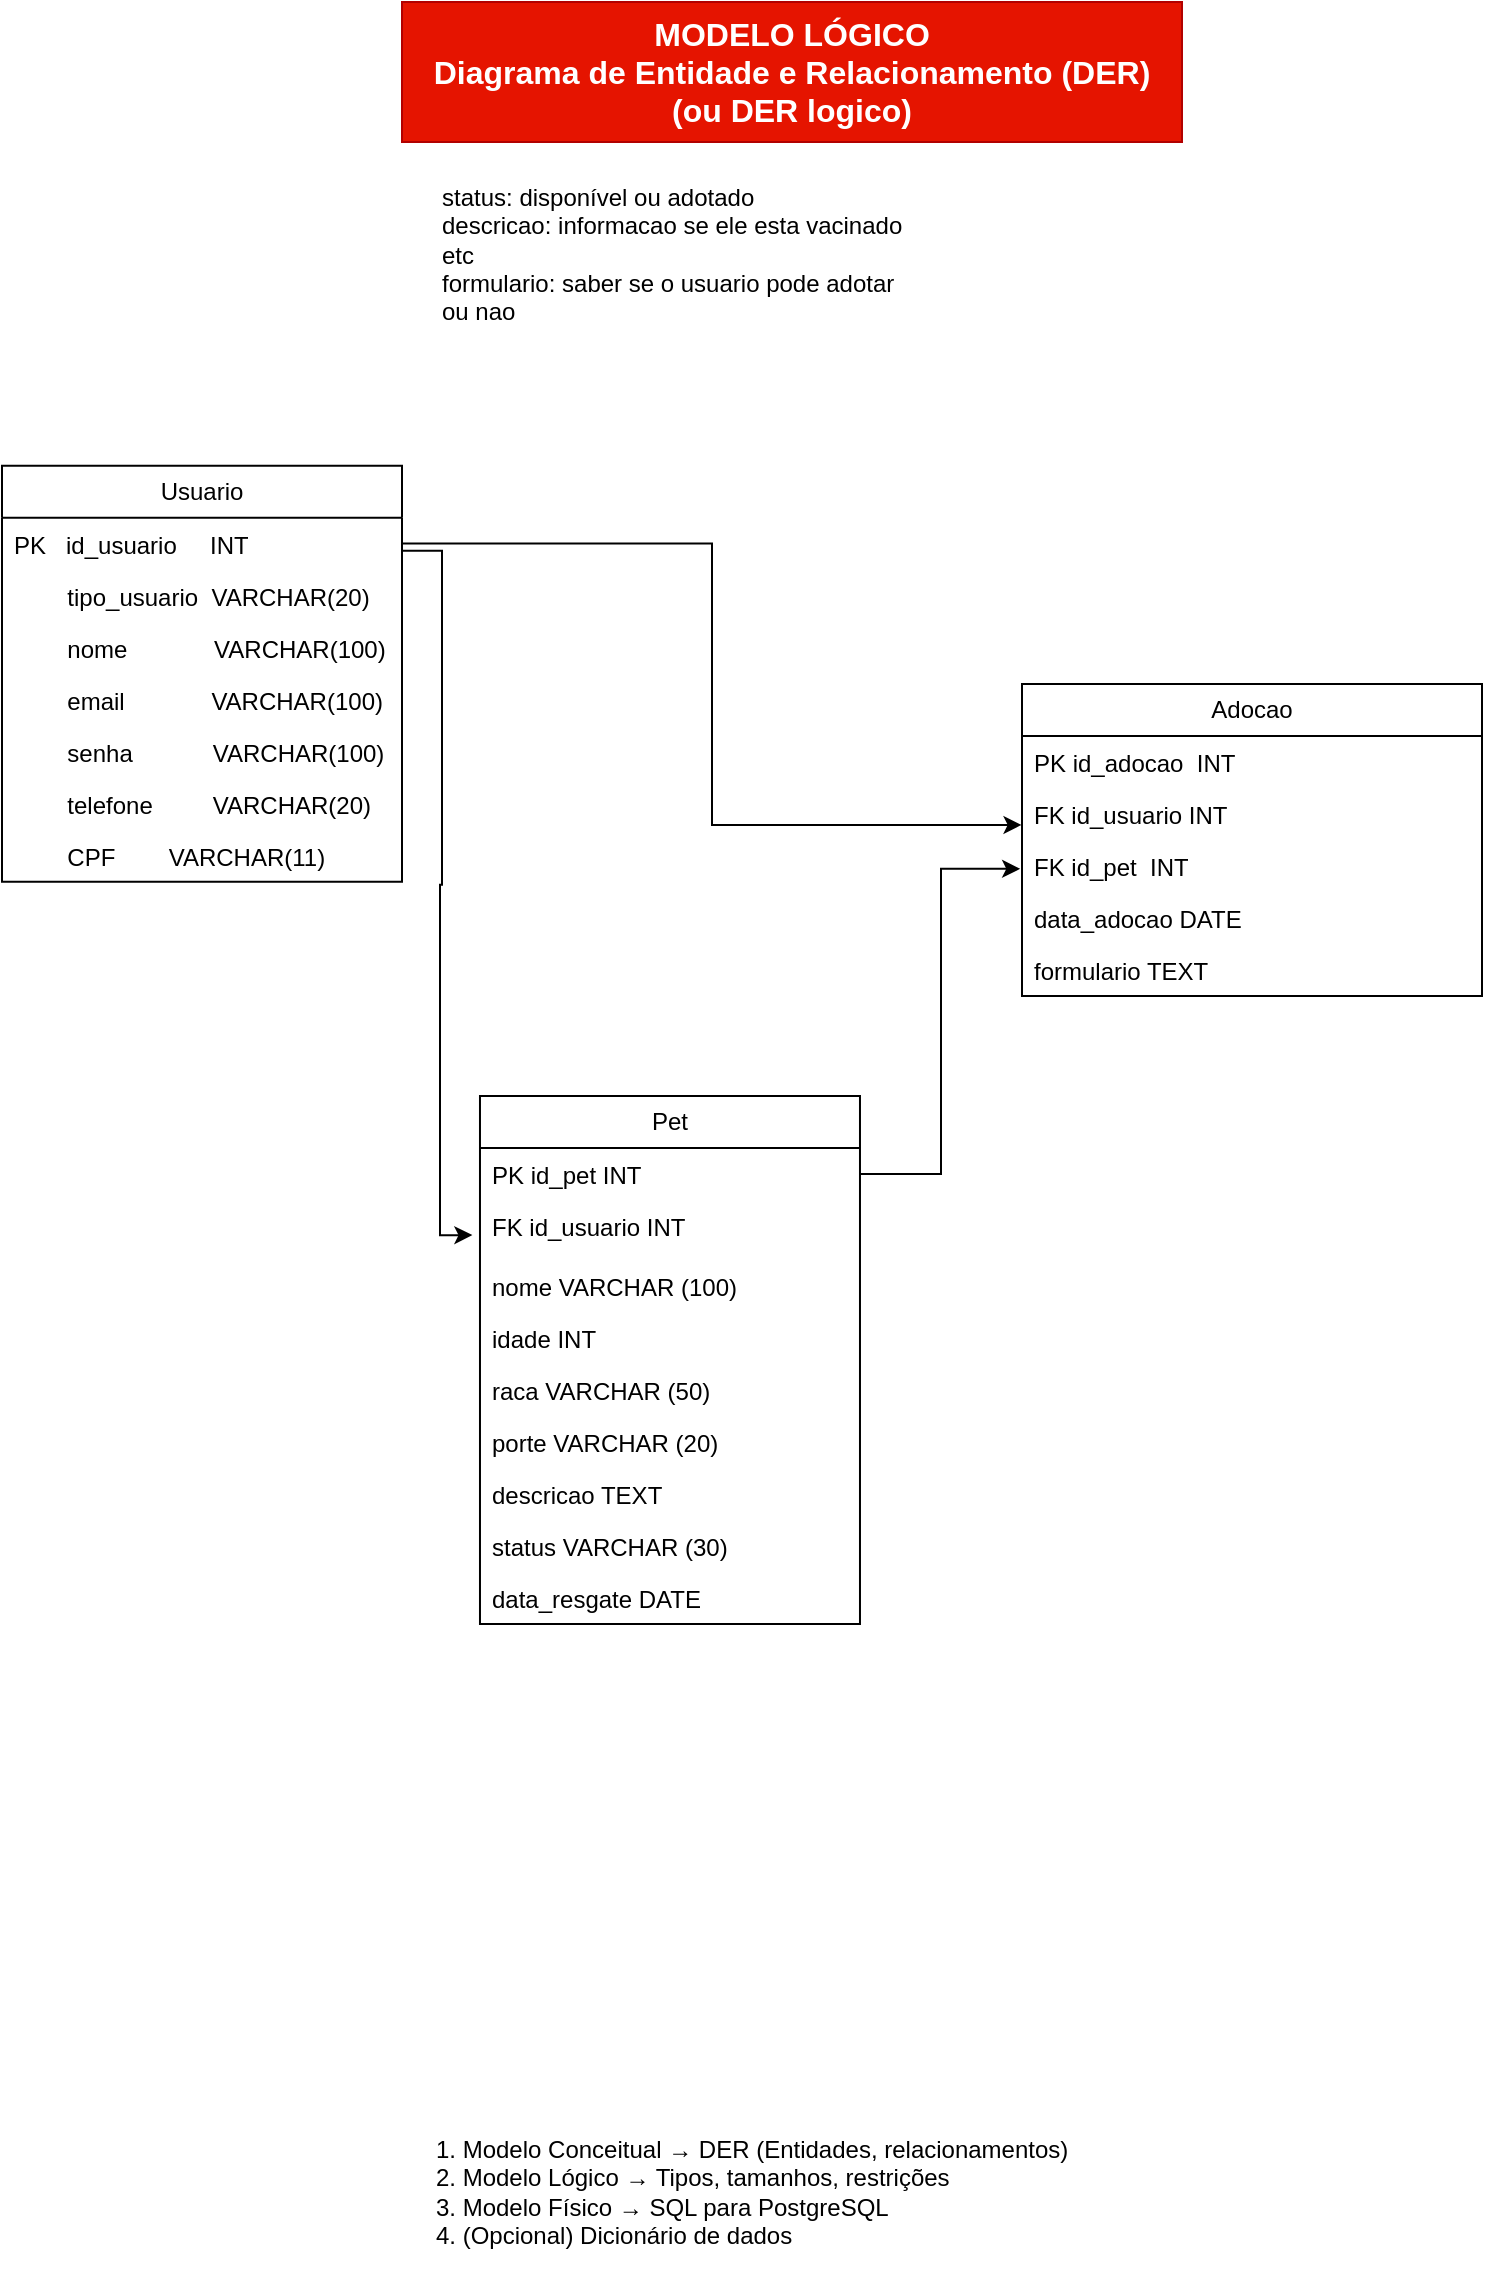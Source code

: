 <mxfile version="27.0.4">
  <diagram name="Página-1" id="zIlETcJBHaH9q-2clFhD">
    <mxGraphModel grid="1" page="1" gridSize="10" guides="1" tooltips="1" connect="1" arrows="1" fold="1" pageScale="1" pageWidth="827" pageHeight="1169" math="0" shadow="0">
      <root>
        <mxCell id="0" />
        <mxCell id="1" parent="0" />
        <mxCell id="t1y3tKniLhQ201yWwBmI-1" value="Usuario" style="swimlane;fontStyle=0;childLayout=stackLayout;horizontal=1;startSize=26;fillColor=none;horizontalStack=0;resizeParent=1;resizeParentMax=0;resizeLast=0;collapsible=1;marginBottom=0;whiteSpace=wrap;html=1;" vertex="1" parent="1">
          <mxGeometry x="-800" y="-918.18" width="200" height="208" as="geometry" />
        </mxCell>
        <mxCell id="t1y3tKniLhQ201yWwBmI-2" value="PK&amp;nbsp; &amp;nbsp;id_usuario&amp;nbsp; &amp;nbsp; &amp;nbsp;INT" style="text;strokeColor=none;fillColor=none;align=left;verticalAlign=top;spacingLeft=4;spacingRight=4;overflow=hidden;rotatable=0;points=[[0,0.5],[1,0.5]];portConstraint=eastwest;whiteSpace=wrap;html=1;" vertex="1" parent="t1y3tKniLhQ201yWwBmI-1">
          <mxGeometry y="26" width="200" height="26" as="geometry" />
        </mxCell>
        <mxCell id="t1y3tKniLhQ201yWwBmI-3" value="&amp;nbsp; &amp;nbsp; &amp;nbsp; &amp;nbsp; tipo_usuario&amp;nbsp; VARCHAR(20)" style="text;strokeColor=none;fillColor=none;align=left;verticalAlign=top;spacingLeft=4;spacingRight=4;overflow=hidden;rotatable=0;points=[[0,0.5],[1,0.5]];portConstraint=eastwest;whiteSpace=wrap;html=1;" vertex="1" parent="t1y3tKniLhQ201yWwBmI-1">
          <mxGeometry y="52" width="200" height="26" as="geometry" />
        </mxCell>
        <mxCell id="t1y3tKniLhQ201yWwBmI-4" value="&amp;nbsp; &amp;nbsp; &amp;nbsp; &amp;nbsp; nome&amp;nbsp; &amp;nbsp; &amp;nbsp; &amp;nbsp; &amp;nbsp; &amp;nbsp; &amp;nbsp;VARCHAR(100)" style="text;strokeColor=none;fillColor=none;align=left;verticalAlign=top;spacingLeft=4;spacingRight=4;overflow=hidden;rotatable=0;points=[[0,0.5],[1,0.5]];portConstraint=eastwest;whiteSpace=wrap;html=1;" vertex="1" parent="t1y3tKniLhQ201yWwBmI-1">
          <mxGeometry y="78" width="200" height="26" as="geometry" />
        </mxCell>
        <mxCell id="t1y3tKniLhQ201yWwBmI-5" value="&amp;nbsp; &amp;nbsp; &amp;nbsp; &amp;nbsp; email&amp;nbsp; &amp;nbsp; &amp;nbsp; &amp;nbsp; &amp;nbsp; &amp;nbsp; &amp;nbsp;VARCHAR(100)" style="text;strokeColor=none;fillColor=none;align=left;verticalAlign=top;spacingLeft=4;spacingRight=4;overflow=hidden;rotatable=0;points=[[0,0.5],[1,0.5]];portConstraint=eastwest;whiteSpace=wrap;html=1;" vertex="1" parent="t1y3tKniLhQ201yWwBmI-1">
          <mxGeometry y="104" width="200" height="26" as="geometry" />
        </mxCell>
        <mxCell id="t1y3tKniLhQ201yWwBmI-6" value="&amp;nbsp; &amp;nbsp; &amp;nbsp; &amp;nbsp; senha&amp;nbsp; &amp;nbsp; &amp;nbsp; &amp;nbsp; &amp;nbsp; &amp;nbsp; VARCHAR(100)" style="text;strokeColor=none;fillColor=none;align=left;verticalAlign=top;spacingLeft=4;spacingRight=4;overflow=hidden;rotatable=0;points=[[0,0.5],[1,0.5]];portConstraint=eastwest;whiteSpace=wrap;html=1;" vertex="1" parent="t1y3tKniLhQ201yWwBmI-1">
          <mxGeometry y="130" width="200" height="26" as="geometry" />
        </mxCell>
        <mxCell id="t1y3tKniLhQ201yWwBmI-7" value="&amp;nbsp; &amp;nbsp; &amp;nbsp; &amp;nbsp; telefone&amp;nbsp; &amp;nbsp; &amp;nbsp; &amp;nbsp; &amp;nbsp;VARCHAR(20)" style="text;strokeColor=none;fillColor=none;align=left;verticalAlign=top;spacingLeft=4;spacingRight=4;overflow=hidden;rotatable=0;points=[[0,0.5],[1,0.5]];portConstraint=eastwest;whiteSpace=wrap;html=1;" vertex="1" parent="t1y3tKniLhQ201yWwBmI-1">
          <mxGeometry y="156" width="200" height="26" as="geometry" />
        </mxCell>
        <mxCell id="t1y3tKniLhQ201yWwBmI-30" value="&amp;nbsp; &amp;nbsp; &amp;nbsp; &amp;nbsp; CPF&amp;nbsp; &amp;nbsp; &amp;nbsp; &amp;nbsp; VARCHAR(11)" style="text;strokeColor=none;fillColor=none;align=left;verticalAlign=top;spacingLeft=4;spacingRight=4;overflow=hidden;rotatable=0;points=[[0,0.5],[1,0.5]];portConstraint=eastwest;whiteSpace=wrap;html=1;" vertex="1" parent="t1y3tKniLhQ201yWwBmI-1">
          <mxGeometry y="182" width="200" height="26" as="geometry" />
        </mxCell>
        <mxCell id="t1y3tKniLhQ201yWwBmI-8" value="Pet" style="swimlane;fontStyle=0;childLayout=stackLayout;horizontal=1;startSize=26;fillColor=none;horizontalStack=0;resizeParent=1;resizeParentMax=0;resizeLast=0;collapsible=1;marginBottom=0;whiteSpace=wrap;html=1;" vertex="1" parent="1">
          <mxGeometry x="-561.01" y="-603" width="190" height="264" as="geometry" />
        </mxCell>
        <mxCell id="t1y3tKniLhQ201yWwBmI-9" value="PK id_pet INT" style="text;strokeColor=none;fillColor=none;align=left;verticalAlign=top;spacingLeft=4;spacingRight=4;overflow=hidden;rotatable=0;points=[[0,0.5],[1,0.5]];portConstraint=eastwest;whiteSpace=wrap;html=1;" vertex="1" parent="t1y3tKniLhQ201yWwBmI-8">
          <mxGeometry y="26" width="190" height="26" as="geometry" />
        </mxCell>
        <mxCell id="t1y3tKniLhQ201yWwBmI-10" value="&lt;div&gt;&lt;span style=&quot;background-color: transparent; color: light-dark(rgb(0, 0, 0), rgb(255, 255, 255));&quot;&gt;FK id_usuario INT&lt;/span&gt;&lt;/div&gt;" style="text;strokeColor=none;fillColor=none;align=left;verticalAlign=top;spacingLeft=4;spacingRight=4;overflow=hidden;rotatable=0;points=[[0,0.5],[1,0.5]];portConstraint=eastwest;whiteSpace=wrap;html=1;" vertex="1" parent="t1y3tKniLhQ201yWwBmI-8">
          <mxGeometry y="52" width="190" height="30" as="geometry" />
        </mxCell>
        <mxCell id="t1y3tKniLhQ201yWwBmI-11" value="&lt;div&gt;nome VARCHAR (100)&lt;/div&gt;" style="text;strokeColor=none;fillColor=none;align=left;verticalAlign=top;spacingLeft=4;spacingRight=4;overflow=hidden;rotatable=0;points=[[0,0.5],[1,0.5]];portConstraint=eastwest;whiteSpace=wrap;html=1;" vertex="1" parent="t1y3tKniLhQ201yWwBmI-8">
          <mxGeometry y="82" width="190" height="26" as="geometry" />
        </mxCell>
        <mxCell id="t1y3tKniLhQ201yWwBmI-12" value="idade INT" style="text;strokeColor=none;fillColor=none;align=left;verticalAlign=top;spacingLeft=4;spacingRight=4;overflow=hidden;rotatable=0;points=[[0,0.5],[1,0.5]];portConstraint=eastwest;whiteSpace=wrap;html=1;" vertex="1" parent="t1y3tKniLhQ201yWwBmI-8">
          <mxGeometry y="108" width="190" height="26" as="geometry" />
        </mxCell>
        <mxCell id="t1y3tKniLhQ201yWwBmI-13" value="&lt;div&gt;raca VARCHAR (50)&lt;/div&gt;" style="text;strokeColor=none;fillColor=none;align=left;verticalAlign=top;spacingLeft=4;spacingRight=4;overflow=hidden;rotatable=0;points=[[0,0.5],[1,0.5]];portConstraint=eastwest;whiteSpace=wrap;html=1;" vertex="1" parent="t1y3tKniLhQ201yWwBmI-8">
          <mxGeometry y="134" width="190" height="26" as="geometry" />
        </mxCell>
        <mxCell id="t1y3tKniLhQ201yWwBmI-14" value="&lt;div&gt;porte VARCHAR (20)&lt;/div&gt;" style="text;strokeColor=none;fillColor=none;align=left;verticalAlign=top;spacingLeft=4;spacingRight=4;overflow=hidden;rotatable=0;points=[[0,0.5],[1,0.5]];portConstraint=eastwest;whiteSpace=wrap;html=1;" vertex="1" parent="t1y3tKniLhQ201yWwBmI-8">
          <mxGeometry y="160" width="190" height="26" as="geometry" />
        </mxCell>
        <mxCell id="t1y3tKniLhQ201yWwBmI-15" value="&lt;div&gt;descricao TEXT&lt;/div&gt;" style="text;strokeColor=none;fillColor=none;align=left;verticalAlign=top;spacingLeft=4;spacingRight=4;overflow=hidden;rotatable=0;points=[[0,0.5],[1,0.5]];portConstraint=eastwest;whiteSpace=wrap;html=1;" vertex="1" parent="t1y3tKniLhQ201yWwBmI-8">
          <mxGeometry y="186" width="190" height="26" as="geometry" />
        </mxCell>
        <mxCell id="t1y3tKniLhQ201yWwBmI-16" value="&lt;div&gt;status VARCHAR (30)&lt;/div&gt;" style="text;strokeColor=none;fillColor=none;align=left;verticalAlign=top;spacingLeft=4;spacingRight=4;overflow=hidden;rotatable=0;points=[[0,0.5],[1,0.5]];portConstraint=eastwest;whiteSpace=wrap;html=1;" vertex="1" parent="t1y3tKniLhQ201yWwBmI-8">
          <mxGeometry y="212" width="190" height="26" as="geometry" />
        </mxCell>
        <mxCell id="t1y3tKniLhQ201yWwBmI-17" value="data_resgate DATE" style="text;strokeColor=none;fillColor=none;align=left;verticalAlign=top;spacingLeft=4;spacingRight=4;overflow=hidden;rotatable=0;points=[[0,0.5],[1,0.5]];portConstraint=eastwest;whiteSpace=wrap;html=1;" vertex="1" parent="t1y3tKniLhQ201yWwBmI-8">
          <mxGeometry y="238" width="190" height="26" as="geometry" />
        </mxCell>
        <mxCell id="t1y3tKniLhQ201yWwBmI-18" value="1. Modelo Conceitual → DER (Entidades, relacionamentos)&#xa;2. Modelo Lógico → Tipos, tamanhos, restrições&#xa;3. Modelo Físico → SQL para PostgreSQL&#xa;4. (Opcional) Dicionário de dados" style="text;whiteSpace=wrap;" vertex="1" parent="1">
          <mxGeometry x="-585" y="-90" width="350" height="80" as="geometry" />
        </mxCell>
        <mxCell id="t1y3tKniLhQ201yWwBmI-19" value="Adocao" style="swimlane;fontStyle=0;childLayout=stackLayout;horizontal=1;startSize=26;fillColor=none;horizontalStack=0;resizeParent=1;resizeParentMax=0;resizeLast=0;collapsible=1;marginBottom=0;whiteSpace=wrap;html=1;" vertex="1" parent="1">
          <mxGeometry x="-290" y="-809" width="230" height="156" as="geometry" />
        </mxCell>
        <mxCell id="t1y3tKniLhQ201yWwBmI-20" value="PK id_adocao&amp;nbsp; INT" style="text;strokeColor=none;fillColor=none;align=left;verticalAlign=top;spacingLeft=4;spacingRight=4;overflow=hidden;rotatable=0;points=[[0,0.5],[1,0.5]];portConstraint=eastwest;whiteSpace=wrap;html=1;" vertex="1" parent="t1y3tKniLhQ201yWwBmI-19">
          <mxGeometry y="26" width="230" height="26" as="geometry" />
        </mxCell>
        <mxCell id="t1y3tKniLhQ201yWwBmI-21" value="FK id_usuario INT" style="text;strokeColor=none;fillColor=none;align=left;verticalAlign=top;spacingLeft=4;spacingRight=4;overflow=hidden;rotatable=0;points=[[0,0.5],[1,0.5]];portConstraint=eastwest;whiteSpace=wrap;html=1;" vertex="1" parent="t1y3tKniLhQ201yWwBmI-19">
          <mxGeometry y="52" width="230" height="26" as="geometry" />
        </mxCell>
        <mxCell id="t1y3tKniLhQ201yWwBmI-22" value="FK id_pet&amp;nbsp; INT" style="text;strokeColor=none;fillColor=none;align=left;verticalAlign=top;spacingLeft=4;spacingRight=4;overflow=hidden;rotatable=0;points=[[0,0.5],[1,0.5]];portConstraint=eastwest;whiteSpace=wrap;html=1;" vertex="1" parent="t1y3tKniLhQ201yWwBmI-19">
          <mxGeometry y="78" width="230" height="26" as="geometry" />
        </mxCell>
        <mxCell id="t1y3tKniLhQ201yWwBmI-23" value="&lt;div&gt;data_adocao DATE&lt;/div&gt;" style="text;strokeColor=none;fillColor=none;align=left;verticalAlign=top;spacingLeft=4;spacingRight=4;overflow=hidden;rotatable=0;points=[[0,0.5],[1,0.5]];portConstraint=eastwest;whiteSpace=wrap;html=1;" vertex="1" parent="t1y3tKniLhQ201yWwBmI-19">
          <mxGeometry y="104" width="230" height="26" as="geometry" />
        </mxCell>
        <mxCell id="t1y3tKniLhQ201yWwBmI-24" value="formulario TEXT" style="text;strokeColor=none;fillColor=none;align=left;verticalAlign=top;spacingLeft=4;spacingRight=4;overflow=hidden;rotatable=0;points=[[0,0.5],[1,0.5]];portConstraint=eastwest;whiteSpace=wrap;html=1;" vertex="1" parent="t1y3tKniLhQ201yWwBmI-19">
          <mxGeometry y="130" width="230" height="26" as="geometry" />
        </mxCell>
        <mxCell id="t1y3tKniLhQ201yWwBmI-25" value="MODELO LÓGICO&#xa;Diagrama de Entidade e Relacionamento (DER)&#xa;(ou DER logico)" style="text;whiteSpace=wrap;fontStyle=1;labelBackgroundColor=light-dark(default, #fd0d0d);fillColor=#e51400;fontColor=#ffffff;strokeColor=#B20000;align=center;fontSize=16;" vertex="1" parent="1">
          <mxGeometry x="-600" y="-1150" width="390" height="70" as="geometry" />
        </mxCell>
        <mxCell id="t1y3tKniLhQ201yWwBmI-26" style="edgeStyle=orthogonalEdgeStyle;rounded=0;orthogonalLoop=1;jettySize=auto;html=1;entryX=-0.001;entryY=0.71;entryDx=0;entryDy=0;entryPerimeter=0;" edge="1" parent="1" source="t1y3tKniLhQ201yWwBmI-2" target="t1y3tKniLhQ201yWwBmI-21">
          <mxGeometry relative="1" as="geometry">
            <mxPoint x="-540" y="-853" as="targetPoint" />
          </mxGeometry>
        </mxCell>
        <mxCell id="t1y3tKniLhQ201yWwBmI-27" style="edgeStyle=orthogonalEdgeStyle;rounded=0;orthogonalLoop=1;jettySize=auto;html=1;entryX=-0.004;entryY=0.555;entryDx=0;entryDy=0;entryPerimeter=0;" edge="1" parent="1" source="t1y3tKniLhQ201yWwBmI-9" target="t1y3tKniLhQ201yWwBmI-22">
          <mxGeometry relative="1" as="geometry" />
        </mxCell>
        <mxCell id="t1y3tKniLhQ201yWwBmI-28" style="edgeStyle=orthogonalEdgeStyle;rounded=0;orthogonalLoop=1;jettySize=auto;html=1;entryX=-0.02;entryY=0.585;entryDx=0;entryDy=0;entryPerimeter=0;exitX=0.998;exitY=0.638;exitDx=0;exitDy=0;exitPerimeter=0;" edge="1" parent="1" source="t1y3tKniLhQ201yWwBmI-2" target="t1y3tKniLhQ201yWwBmI-10">
          <mxGeometry relative="1" as="geometry" />
        </mxCell>
        <mxCell id="t1y3tKniLhQ201yWwBmI-29" value="&lt;br&gt;&lt;table data-start=&quot;723&quot; data-end=&quot;1460&quot; class=&quot;w-fit min-w-(--thread-content-width)&quot; style=&quot;text-wrap-mode: nowrap;&quot;&gt;&lt;tbody data-start=&quot;856&quot; data-end=&quot;1460&quot;&gt;&lt;tr data-start=&quot;1328&quot; data-end=&quot;1393&quot;&gt;&lt;td data-start=&quot;1360&quot; data-end=&quot;1393&quot; data-col-size=&quot;sm&quot;&gt;&lt;span style=&quot;text-wrap-mode: wrap;&quot;&gt;status:&amp;nbsp;&lt;/span&gt;disponível ou adotado&lt;br&gt;descricao: informacao se ele esta vacinado etc&lt;br&gt;formulario: saber se o usuario pode adotar ou nao&lt;/td&gt;&lt;/tr&gt;&lt;tr data-start=&quot;1394&quot; data-end=&quot;1460&quot;&gt;&lt;td data-start=&quot;1394&quot; data-end=&quot;1410&quot; data-col-size=&quot;sm&quot;&gt;&lt;/td&gt;&lt;/tr&gt;&lt;/tbody&gt;&lt;/table&gt;" style="text;html=1;align=left;verticalAlign=middle;whiteSpace=wrap;rounded=0;" vertex="1" parent="1">
          <mxGeometry x="-585" y="-1048.18" width="240" height="38.18" as="geometry" />
        </mxCell>
      </root>
    </mxGraphModel>
  </diagram>
</mxfile>
